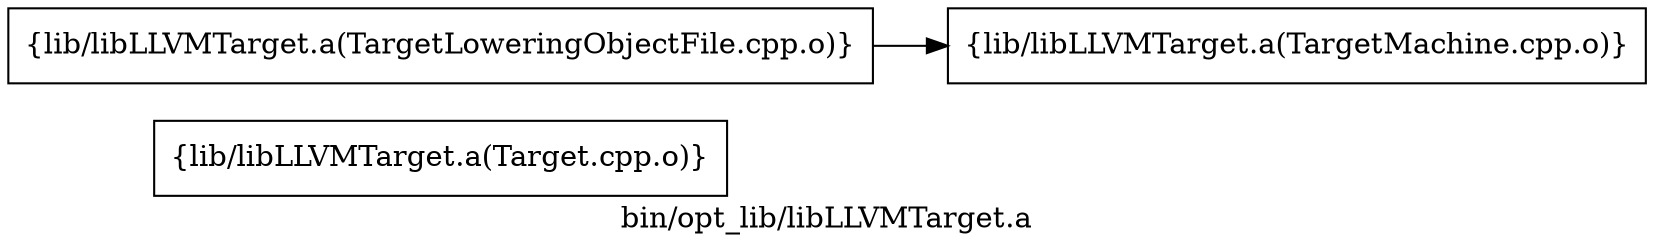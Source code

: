 digraph "bin/opt_lib/libLLVMTarget.a" {
	label="bin/opt_lib/libLLVMTarget.a";
	rankdir=LR;

	Node0x556ea26e1228 [shape=record,shape=box,group=0,label="{lib/libLLVMTarget.a(Target.cpp.o)}"];
	Node0x556ea26e20d8 [shape=record,shape=box,group=0,label="{lib/libLLVMTarget.a(TargetMachine.cpp.o)}"];
	Node0x556ea26e1908 [shape=record,shape=box,group=0,label="{lib/libLLVMTarget.a(TargetLoweringObjectFile.cpp.o)}"];
	Node0x556ea26e1908 -> Node0x556ea26e20d8;
}
